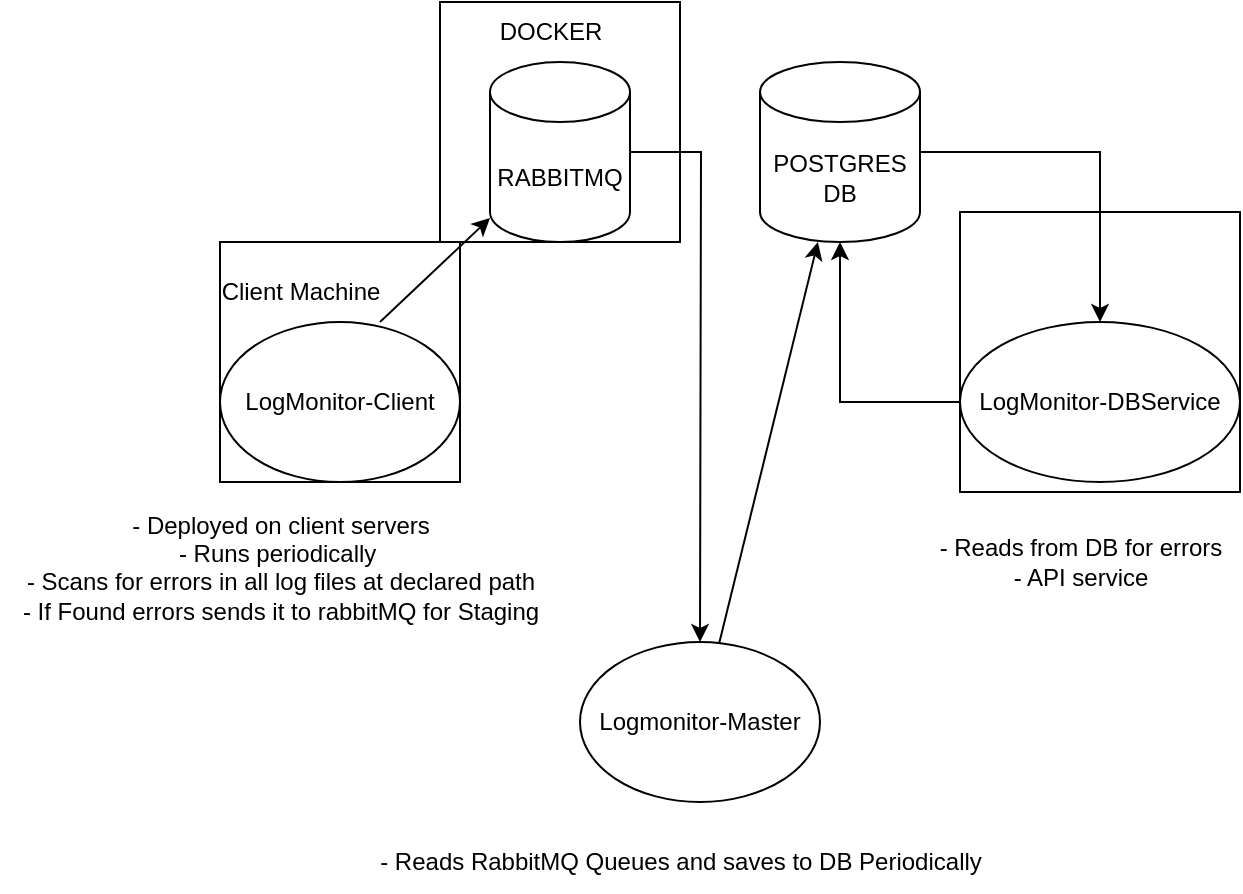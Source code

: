 <mxfile version="21.0.8" type="device"><diagram name="Page-1" id="G52GELxRCedaPV2NWrtu"><mxGraphModel dx="1434" dy="806" grid="1" gridSize="10" guides="1" tooltips="1" connect="1" arrows="1" fold="1" page="1" pageScale="1" pageWidth="850" pageHeight="1100" math="0" shadow="0"><root><mxCell id="0"/><mxCell id="1" parent="0"/><mxCell id="UmK0WmVa-gxBWkSPXOuu-16" value="" style="whiteSpace=wrap;html=1;aspect=fixed;" vertex="1" parent="1"><mxGeometry x="300" y="120" width="120" height="120" as="geometry"/></mxCell><mxCell id="UmK0WmVa-gxBWkSPXOuu-14" value="" style="whiteSpace=wrap;html=1;aspect=fixed;" vertex="1" parent="1"><mxGeometry x="560" y="225" width="140" height="140" as="geometry"/></mxCell><mxCell id="UmK0WmVa-gxBWkSPXOuu-12" value="" style="whiteSpace=wrap;html=1;aspect=fixed;" vertex="1" parent="1"><mxGeometry x="190" y="240" width="120" height="120" as="geometry"/></mxCell><mxCell id="UmK0WmVa-gxBWkSPXOuu-1" value="LogMonitor-Client" style="ellipse;whiteSpace=wrap;html=1;" vertex="1" parent="1"><mxGeometry x="190" y="280" width="120" height="80" as="geometry"/></mxCell><mxCell id="UmK0WmVa-gxBWkSPXOuu-29" style="edgeStyle=orthogonalEdgeStyle;rounded=0;orthogonalLoop=1;jettySize=auto;html=1;" edge="1" parent="1" source="UmK0WmVa-gxBWkSPXOuu-2" target="UmK0WmVa-gxBWkSPXOuu-10"><mxGeometry relative="1" as="geometry"/></mxCell><mxCell id="UmK0WmVa-gxBWkSPXOuu-2" value="LogMonitor-DBService" style="ellipse;whiteSpace=wrap;html=1;" vertex="1" parent="1"><mxGeometry x="560" y="280" width="140" height="80" as="geometry"/></mxCell><mxCell id="UmK0WmVa-gxBWkSPXOuu-3" value="Logmonitor-Master" style="ellipse;whiteSpace=wrap;html=1;" vertex="1" parent="1"><mxGeometry x="370" y="440" width="120" height="80" as="geometry"/></mxCell><mxCell id="UmK0WmVa-gxBWkSPXOuu-4" value="- Deployed on client servers&lt;br&gt;- Runs periodically&amp;nbsp;&lt;br&gt;- Scans for errors in all log files at declared path&lt;br&gt;- If Found errors sends it to rabbitMQ for Staging&lt;br&gt;&lt;br&gt;" style="text;html=1;align=center;verticalAlign=middle;resizable=0;points=[];autosize=1;strokeColor=none;fillColor=none;" vertex="1" parent="1"><mxGeometry x="80" y="365" width="280" height="90" as="geometry"/></mxCell><mxCell id="UmK0WmVa-gxBWkSPXOuu-34" style="edgeStyle=orthogonalEdgeStyle;rounded=0;orthogonalLoop=1;jettySize=auto;html=1;" edge="1" parent="1" source="UmK0WmVa-gxBWkSPXOuu-6"><mxGeometry relative="1" as="geometry"><mxPoint x="430" y="440" as="targetPoint"/></mxGeometry></mxCell><mxCell id="UmK0WmVa-gxBWkSPXOuu-6" value="RABBITMQ" style="shape=cylinder3;whiteSpace=wrap;html=1;boundedLbl=1;backgroundOutline=1;size=15;" vertex="1" parent="1"><mxGeometry x="325" y="150" width="70" height="90" as="geometry"/></mxCell><mxCell id="UmK0WmVa-gxBWkSPXOuu-9" value="" style="endArrow=classic;html=1;rounded=0;" edge="1" parent="1" target="UmK0WmVa-gxBWkSPXOuu-6"><mxGeometry width="50" height="50" relative="1" as="geometry"><mxPoint x="270" y="280" as="sourcePoint"/><mxPoint x="320" y="220" as="targetPoint"/></mxGeometry></mxCell><mxCell id="UmK0WmVa-gxBWkSPXOuu-28" style="edgeStyle=orthogonalEdgeStyle;rounded=0;orthogonalLoop=1;jettySize=auto;html=1;" edge="1" parent="1" source="UmK0WmVa-gxBWkSPXOuu-10" target="UmK0WmVa-gxBWkSPXOuu-2"><mxGeometry relative="1" as="geometry"/></mxCell><mxCell id="UmK0WmVa-gxBWkSPXOuu-10" value="POSTGRES DB&lt;br&gt;" style="shape=cylinder3;whiteSpace=wrap;html=1;boundedLbl=1;backgroundOutline=1;size=15;" vertex="1" parent="1"><mxGeometry x="460" y="150" width="80" height="90" as="geometry"/></mxCell><mxCell id="UmK0WmVa-gxBWkSPXOuu-13" value="Client Machine" style="text;html=1;align=center;verticalAlign=middle;resizable=0;points=[];autosize=1;strokeColor=none;fillColor=none;" vertex="1" parent="1"><mxGeometry x="180" y="250" width="100" height="30" as="geometry"/></mxCell><mxCell id="UmK0WmVa-gxBWkSPXOuu-17" value="DOCKER" style="text;html=1;align=center;verticalAlign=middle;resizable=0;points=[];autosize=1;strokeColor=none;fillColor=none;spacing=2;" vertex="1" parent="1"><mxGeometry x="320" y="120" width="70" height="30" as="geometry"/></mxCell><mxCell id="UmK0WmVa-gxBWkSPXOuu-30" value="- Reads from DB for errors&lt;br&gt;- API service" style="text;html=1;align=center;verticalAlign=middle;resizable=0;points=[];autosize=1;strokeColor=none;fillColor=none;" vertex="1" parent="1"><mxGeometry x="540" y="380" width="160" height="40" as="geometry"/></mxCell><mxCell id="UmK0WmVa-gxBWkSPXOuu-31" value="- Reads RabbitMQ Queues and saves to DB Periodically" style="text;html=1;align=center;verticalAlign=middle;resizable=0;points=[];autosize=1;strokeColor=none;fillColor=none;" vertex="1" parent="1"><mxGeometry x="260" y="535" width="320" height="30" as="geometry"/></mxCell><mxCell id="UmK0WmVa-gxBWkSPXOuu-36" value="" style="endArrow=classic;html=1;rounded=0;" edge="1" parent="1" source="UmK0WmVa-gxBWkSPXOuu-3" target="UmK0WmVa-gxBWkSPXOuu-10"><mxGeometry width="50" height="50" relative="1" as="geometry"><mxPoint x="450" y="390" as="sourcePoint"/><mxPoint x="500" y="340" as="targetPoint"/></mxGeometry></mxCell></root></mxGraphModel></diagram></mxfile>